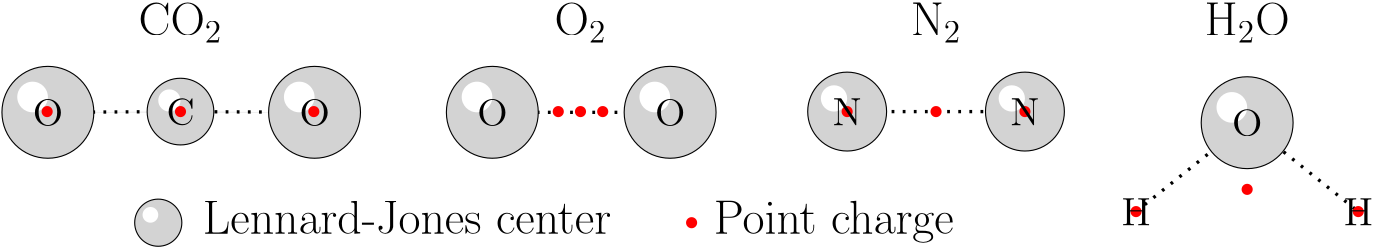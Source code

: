 <?xml version="1.0"?>
<!DOCTYPE ipe SYSTEM "ipe.dtd">
<ipe version="70107" creator="Ipe 7.1.7">
<info created="D:20160905151152" modified="D:20160905155102"/>
<ipestyle name="basic">
<symbol name="arrow/arc(spx)">
<path stroke="sym-stroke" fill="sym-stroke" pen="sym-pen">
0 0 m
-1 0.333 l
-1 -0.333 l
h
</path>
</symbol>
<symbol name="arrow/farc(spx)">
<path stroke="sym-stroke" fill="white" pen="sym-pen">
0 0 m
-1 0.333 l
-1 -0.333 l
h
</path>
</symbol>
<symbol name="arrow/ptarc(spx)">
<path stroke="sym-stroke" fill="sym-stroke" pen="sym-pen">
0 0 m
-1 0.333 l
-0.8 0 l
-1 -0.333 l
h
</path>
</symbol>
<symbol name="arrow/fptarc(spx)">
<path stroke="sym-stroke" fill="white" pen="sym-pen">
0 0 m
-1 0.333 l
-0.8 0 l
-1 -0.333 l
h
</path>
</symbol>
<symbol name="mark/circle(sx)" transformations="translations">
<path fill="sym-stroke">
0.6 0 0 0.6 0 0 e
0.4 0 0 0.4 0 0 e
</path>
</symbol>
<symbol name="mark/disk(sx)" transformations="translations">
<path fill="sym-stroke">
0.6 0 0 0.6 0 0 e
</path>
</symbol>
<symbol name="mark/fdisk(sfx)" transformations="translations">
<group>
<path fill="sym-fill">
0.5 0 0 0.5 0 0 e
</path>
<path fill="sym-stroke" fillrule="eofill">
0.6 0 0 0.6 0 0 e
0.4 0 0 0.4 0 0 e
</path>
</group>
</symbol>
<symbol name="mark/box(sx)" transformations="translations">
<path fill="sym-stroke" fillrule="eofill">
-0.6 -0.6 m
0.6 -0.6 l
0.6 0.6 l
-0.6 0.6 l
h
-0.4 -0.4 m
0.4 -0.4 l
0.4 0.4 l
-0.4 0.4 l
h
</path>
</symbol>
<symbol name="mark/square(sx)" transformations="translations">
<path fill="sym-stroke">
-0.6 -0.6 m
0.6 -0.6 l
0.6 0.6 l
-0.6 0.6 l
h
</path>
</symbol>
<symbol name="mark/fsquare(sfx)" transformations="translations">
<group>
<path fill="sym-fill">
-0.5 -0.5 m
0.5 -0.5 l
0.5 0.5 l
-0.5 0.5 l
h
</path>
<path fill="sym-stroke" fillrule="eofill">
-0.6 -0.6 m
0.6 -0.6 l
0.6 0.6 l
-0.6 0.6 l
h
-0.4 -0.4 m
0.4 -0.4 l
0.4 0.4 l
-0.4 0.4 l
h
</path>
</group>
</symbol>
<symbol name="mark/cross(sx)" transformations="translations">
<group>
<path fill="sym-stroke">
-0.43 -0.57 m
0.57 0.43 l
0.43 0.57 l
-0.57 -0.43 l
h
</path>
<path fill="sym-stroke">
-0.43 0.57 m
0.57 -0.43 l
0.43 -0.57 l
-0.57 0.43 l
h
</path>
</group>
</symbol>
<symbol name="arrow/fnormal(spx)">
<path stroke="sym-stroke" fill="white" pen="sym-pen">
0 0 m
-1 0.333 l
-1 -0.333 l
h
</path>
</symbol>
<symbol name="arrow/pointed(spx)">
<path stroke="sym-stroke" fill="sym-stroke" pen="sym-pen">
0 0 m
-1 0.333 l
-0.8 0 l
-1 -0.333 l
h
</path>
</symbol>
<symbol name="arrow/fpointed(spx)">
<path stroke="sym-stroke" fill="white" pen="sym-pen">
0 0 m
-1 0.333 l
-0.8 0 l
-1 -0.333 l
h
</path>
</symbol>
<symbol name="arrow/linear(spx)">
<path stroke="sym-stroke" pen="sym-pen">
-1 0.333 m
0 0 l
-1 -0.333 l
</path>
</symbol>
<symbol name="arrow/fdouble(spx)">
<path stroke="sym-stroke" fill="white" pen="sym-pen">
0 0 m
-1 0.333 l
-1 -0.333 l
h
-1 0 m
-2 0.333 l
-2 -0.333 l
h
</path>
</symbol>
<symbol name="arrow/double(spx)">
<path stroke="sym-stroke" fill="sym-stroke" pen="sym-pen">
0 0 m
-1 0.333 l
-1 -0.333 l
h
-1 0 m
-2 0.333 l
-2 -0.333 l
h
</path>
</symbol>
<pen name="heavier" value="0.8"/>
<pen name="fat" value="1.2"/>
<pen name="ultrafat" value="2"/>
<symbolsize name="large" value="5"/>
<symbolsize name="small" value="2"/>
<symbolsize name="tiny" value="1.1"/>
<arrowsize name="large" value="10"/>
<arrowsize name="small" value="5"/>
<arrowsize name="tiny" value="3"/>
<color name="red" value="1 0 0"/>
<color name="green" value="0 1 0"/>
<color name="blue" value="0 0 1"/>
<color name="yellow" value="1 1 0"/>
<color name="orange" value="1 0.647 0"/>
<color name="gold" value="1 0.843 0"/>
<color name="purple" value="0.627 0.125 0.941"/>
<color name="gray" value="0.745"/>
<color name="brown" value="0.647 0.165 0.165"/>
<color name="navy" value="0 0 0.502"/>
<color name="pink" value="1 0.753 0.796"/>
<color name="seagreen" value="0.18 0.545 0.341"/>
<color name="turquoise" value="0.251 0.878 0.816"/>
<color name="violet" value="0.933 0.51 0.933"/>
<color name="darkblue" value="0 0 0.545"/>
<color name="darkcyan" value="0 0.545 0.545"/>
<color name="darkgray" value="0.663"/>
<color name="darkgreen" value="0 0.392 0"/>
<color name="darkmagenta" value="0.545 0 0.545"/>
<color name="darkorange" value="1 0.549 0"/>
<color name="darkred" value="0.545 0 0"/>
<color name="lightblue" value="0.678 0.847 0.902"/>
<color name="lightcyan" value="0.878 1 1"/>
<color name="lightgray" value="0.827"/>
<color name="lightgreen" value="0.565 0.933 0.565"/>
<color name="lightyellow" value="1 1 0.878"/>
<dashstyle name="dashed" value="[4] 0"/>
<dashstyle name="dotted" value="[1 3] 0"/>
<dashstyle name="dash dotted" value="[4 2 1 2] 0"/>
<dashstyle name="dash dot dotted" value="[4 2 1 2 1 2] 0"/>
<textsize name="large" value="\large"/>
<textsize name="Large" value="\Large"/>
<textsize name="LARGE" value="\LARGE"/>
<textsize name="huge" value="\huge"/>
<textsize name="Huge" value="\Huge"/>
<textsize name="small" value="\small"/>
<textsize name="footnote" value="\footnotesize"/>
<textsize name="tiny" value="\tiny"/>
<textstyle name="center" begin="\begin{center}" end="\end{center}"/>
<textstyle name="itemize" begin="\begin{itemize}" end="\end{itemize}"/>
<textstyle name="item" begin="\begin{itemize}\item{}" end="\end{itemize}"/>
<gridsize name="4 pts" value="4"/>
<gridsize name="8 pts (~3 mm)" value="8"/>
<gridsize name="16 pts (~6 mm)" value="16"/>
<gridsize name="32 pts (~12 mm)" value="32"/>
<gridsize name="10 pts (~3.5 mm)" value="10"/>
<gridsize name="20 pts (~7 mm)" value="20"/>
<gridsize name="14 pts (~5 mm)" value="14"/>
<gridsize name="28 pts (~10 mm)" value="28"/>
<gridsize name="56 pts (~20 mm)" value="56"/>
<anglesize name="90 deg" value="90"/>
<anglesize name="60 deg" value="60"/>
<anglesize name="45 deg" value="45"/>
<anglesize name="30 deg" value="30"/>
<anglesize name="22.5 deg" value="22.5"/>
<tiling name="falling" angle="-60" step="4" width="1"/>
<tiling name="rising" angle="30" step="4" width="1"/>
</ipestyle>
<page>
<layer name="alpha"/>
<view layers="alpha" active="alpha"/>
<text layer="alpha" matrix="1 0 0 1 -128 -4" transformations="translations" pos="224 804" stroke="black" type="label" width="30.236" height="11.764" depth="2.58" halign="center" valign="center" size="LARGE">$\mathrm{CO_2}$</text>
<text matrix="1 0 0 1 16 -4" transformations="translations" pos="224 804" stroke="black" type="label" width="18.743" height="11.764" depth="2.58" halign="center" valign="center" size="LARGE">$\mathrm{O_2}$</text>
<text matrix="1 0 0 1 144 -4" transformations="translations" pos="224 804" stroke="black" type="label" width="18.287" height="11.764" depth="2.58" halign="center" valign="center" size="LARGE">$\mathrm{N_2}$</text>
<text matrix="1 0 0 1 256 -4" transformations="translations" pos="224 804" stroke="black" type="label" width="30.679" height="11.764" depth="2.58" halign="center" valign="center" size="LARGE">$\mathrm{H_2O}$</text>
<group matrix="1 0 0 1 160 64">
<path stroke="black" fill="lightgray" dash="dotted" pen="fat">
176 704 m
240 704.003 l
</path>
<group matrix="1.18322 0 0 1.18324 -89.0408 -204.725">
<path stroke="black" fill="lightgray">
12 0 0 12 224 768 e
</path>
<path fill="white">
4 0 0 4 220 772 e
</path>
</group>
<group matrix="1.18322 0 0 1.18324 -25.0408 -204.725">
<path stroke="black" fill="lightgray">
12 0 0 12 224 768 e
</path>
<path fill="white">
4 0 0 4 220 772 e
</path>
</group>
<path matrix="0.5 0 0 0.5 0 320" fill="red">
4 0 0 4 416 768 e
</path>
<path matrix="0.5 0 0 0.5 -32 320" fill="red">
4 0 0 4 416 768 e
</path>
<path matrix="0.5 0 0 0.5 32 320" fill="red">
4 0 0 4 416 768 e
</path>
<text matrix="1 0 0 1 -0.262 -63.738" transformations="translations" pos="176.262 767.738" stroke="black" type="label" width="10.53" height="9.803" depth="0" halign="center" valign="center" size="Large">N</text>
<text matrix="1 0 0 1 63.7385 -63.7347" transformations="translations" pos="176.262 767.738" stroke="black" type="label" width="10.53" height="9.803" depth="0" halign="center" valign="center" size="Large">N</text>
</group>
<group matrix="1 0 0 1 64 60">
<path stroke="black" dash="dotted" pen="fat">
376 672 m
416 704 l
456 672 l
</path>
<group matrix="1.37818 0 0 1.37818 107.288 -354.442">
<path stroke="black" fill="lightgray">
12 0 0 12 224 768 e
</path>
<path fill="white">
4 0 0 4 220 772 e
</path>
</group>
<text matrix="1 0 0 1 239.738 -63.7378" transformations="translations" pos="176.262 767.738" stroke="black" type="label" width="10.926" height="9.803" depth="0" halign="center" valign="center" size="Large">O</text>
<path matrix="0.5 0 0 0.5 168 288" fill="red">
4 0 0 4 416 768 e
</path>
<path matrix="0.5 0 0 0.5 248 288" fill="red">
4 0 0 4 416 768 e
</path>
<path matrix="0.5 0 0 0.5 208 296" fill="red">
4 0 0 4 416 768 e
</path>
<text matrix="1 0 0 1 199.738 -95.738" transformations="translations" pos="176.262 767.738" stroke="black" type="label" width="10.53" height="9.803" depth="0" halign="center" valign="center" size="Large">H</text>
<text matrix="1 0 0 1 279.738 -95.738" transformations="translations" pos="176.262 767.738" stroke="black" type="label" width="10.53" height="9.803" depth="0" halign="center" valign="center" size="Large">H</text>
</group>
<group matrix="1 0 0 1 -176 0">
<path stroke="black" fill="lightgray" dash="dotted" pen="fat">
384.262 767.74 m
448.262 767.74 l
</path>
<group matrix="1.37818 0 0 1.37818 75.55 -290.702">
<path stroke="black" fill="lightgray">
12 0 0 12 224 768 e
</path>
<path fill="white">
4 0 0 4 220 772 e
</path>
</group>
<group matrix="1.37818 0 0 1.37818 139.55 -290.702">
<path stroke="black" fill="lightgray">
12 0 0 12 224 768 e
</path>
<path fill="white">
4 0 0 4 220 772 e
</path>
</group>
<text matrix="1 0 0 1 208 0.00224" transformations="translations" pos="176.262 767.738" stroke="black" type="label" width="10.926" height="9.803" depth="0" halign="center" valign="center" size="Large">O</text>
<text matrix="1 0 0 1 272 0.00224" transformations="translations" pos="176.262 767.738" stroke="black" type="label" width="10.926" height="9.803" depth="0" halign="center" valign="center" size="Large">O</text>
<path matrix="0.5 0 0 0.5 208 384" fill="red">
4 0 0 4 416 768 e
</path>
<path matrix="0.5 0 0 0.5 200 384" fill="red">
4 0 0 4 416 768 e
</path>
<path matrix="0.5 0 0 0.5 216 384" fill="red">
4 0 0 4 416 768 e
</path>
</group>
<group matrix="0.707107 0 0 0.707107 -70.3919 184.942">
<path stroke="black" fill="lightgray">
12 0 0 12 224 768 e
</path>
<path fill="white">
4 0 0 4 220 772 e
</path>
</group>
<path matrix="0.5 0 0 0.5 72 344" fill="red">
4 0 0 4 416 768 e
</path>
<group>
<path matrix="1 0 0 1 -128 0" stroke="black" fill="lightgray" dash="dotted" pen="fat">
176.262 767.738 m
224 768 l
272.262 767.74 l
</path>
<group matrix="1 0 0 1 -128 0">
<path stroke="black" fill="lightgray">
12 0 0 12 224 768 e
</path>
<path fill="white">
4 0 0 4 220 772 e
</path>
</group>
<group matrix="1.37818 0 0 1.37818 -260.45 -290.702">
<path stroke="black" fill="lightgray">
12 0 0 12 224 768 e
</path>
<path fill="white">
4 0 0 4 220 772 e
</path>
</group>
<group matrix="1.37818 0 0 1.37818 -164.45 -290.702">
<path stroke="black" fill="lightgray">
12 0 0 12 224 768 e
</path>
<path fill="white">
4 0 0 4 220 772 e
</path>
</group>
<text matrix="1 0 0 1 -128 0" transformations="translations" pos="176.262 767.738" stroke="black" type="label" width="10.926" height="9.803" depth="0" halign="center" valign="center" size="Large">O</text>
<text matrix="1 0 0 1 -31.9997 0.00224" transformations="translations" pos="176.262 767.738" stroke="black" type="label" width="10.926" height="9.803" depth="0" halign="center" valign="center" size="Large">O</text>
<text matrix="1 0 0 1 -80.262 0.262" transformations="translations" pos="176.262 767.738" stroke="black" type="label" width="10.145" height="9.803" depth="0" halign="center" valign="center" size="Large">C</text>
<path matrix="0.5 0 0 0.5 -160 384" fill="red">
4 0 0 4 416 768 e
</path>
<path matrix="0.5 0 0 0.5 -112 384" fill="red">
4 0 0 4 416 768 e
</path>
<path matrix="0.5 0 0 0.5 -64 384" fill="red">
4 0 0 4 416 768 e
</path>
</group>
<text matrix="1 0 0 1 48 4" transformations="translations" pos="56 720" stroke="black" type="label" width="147.197" height="11.955" depth="0" valign="baseline" size="LARGE">Lennard-Jones center</text>
<text matrix="1 0 0 1 44 -4" transformations="translations" pos="244 728" stroke="black" type="label" width="86.421" height="11.954" depth="3.35" valign="baseline" size="LARGE">Point charge</text>
</page>
</ipe>
